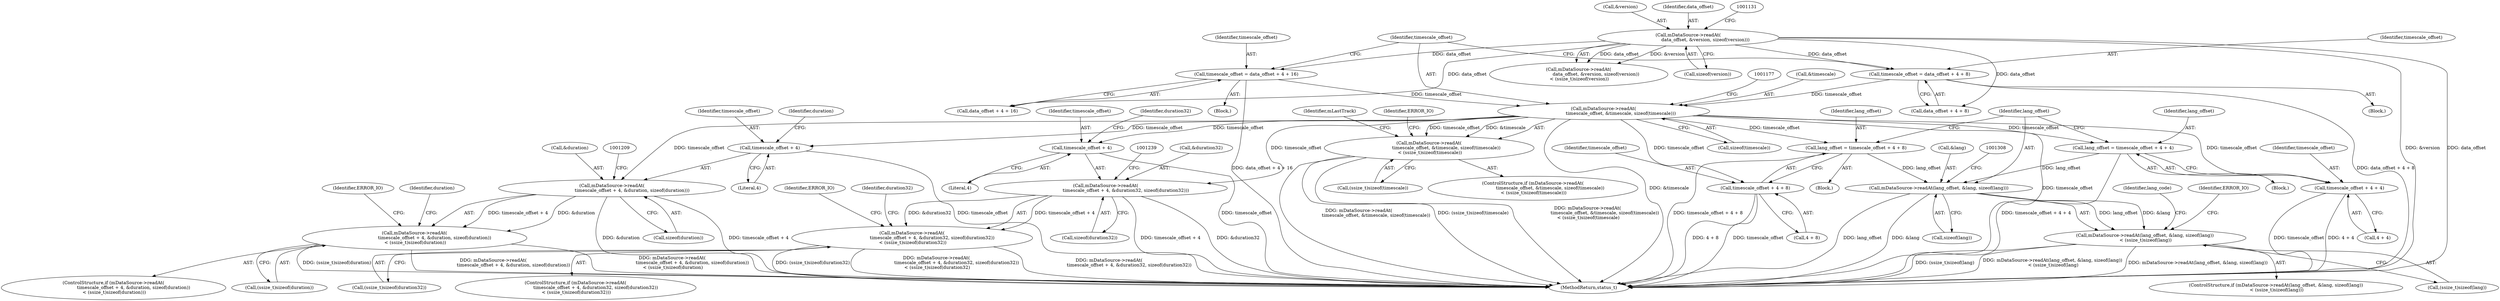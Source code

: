 digraph "0_Android_463a6f807e187828442949d1924e143cf07778c6@API" {
"1001170" [label="(Call,mDataSource->readAt(\n                        timescale_offset, &timescale, sizeof(timescale)))"];
"1001143" [label="(Call,timescale_offset = data_offset + 4 + 16)"];
"1001124" [label="(Call,mDataSource->readAt(\n                        data_offset, &version, sizeof(version)))"];
"1001156" [label="(Call,timescale_offset = data_offset + 4 + 8)"];
"1001169" [label="(Call,mDataSource->readAt(\n                        timescale_offset, &timescale, sizeof(timescale))\n < (ssize_t)sizeof(timescale))"];
"1001200" [label="(Call,mDataSource->readAt(\n                            timescale_offset + 4, &duration, sizeof(duration)))"];
"1001199" [label="(Call,mDataSource->readAt(\n                            timescale_offset + 4, &duration, sizeof(duration))\n < (ssize_t)sizeof(duration))"];
"1001201" [label="(Call,timescale_offset + 4)"];
"1001230" [label="(Call,mDataSource->readAt(\n                            timescale_offset + 4, &duration32, sizeof(duration32)))"];
"1001229" [label="(Call,mDataSource->readAt(\n                            timescale_offset + 4, &duration32, sizeof(duration32))\n < (ssize_t)sizeof(duration32))"];
"1001231" [label="(Call,timescale_offset + 4)"];
"1001275" [label="(Call,lang_offset = timescale_offset + 4 + 8)"];
"1001301" [label="(Call,mDataSource->readAt(lang_offset, &lang, sizeof(lang)))"];
"1001300" [label="(Call,mDataSource->readAt(lang_offset, &lang, sizeof(lang))\n < (ssize_t)sizeof(lang))"];
"1001277" [label="(Call,timescale_offset + 4 + 8)"];
"1001288" [label="(Call,lang_offset = timescale_offset + 4 + 4)"];
"1001290" [label="(Call,timescale_offset + 4 + 4)"];
"1001234" [label="(Call,&duration32)"];
"1001288" [label="(Call,lang_offset = timescale_offset + 4 + 4)"];
"1001287" [label="(Block,)"];
"1001302" [label="(Identifier,lang_offset)"];
"1001236" [label="(Call,sizeof(duration32))"];
"1001156" [label="(Call,timescale_offset = data_offset + 4 + 8)"];
"1001275" [label="(Call,lang_offset = timescale_offset + 4 + 8)"];
"1001317" [label="(Identifier,lang_code)"];
"1001313" [label="(Identifier,ERROR_IO)"];
"1001145" [label="(Call,data_offset + 4 + 16)"];
"1001235" [label="(Identifier,duration32)"];
"1001231" [label="(Call,timescale_offset + 4)"];
"1001305" [label="(Call,sizeof(lang))"];
"1001205" [label="(Identifier,duration)"];
"1001278" [label="(Identifier,timescale_offset)"];
"1001289" [label="(Identifier,lang_offset)"];
"1001155" [label="(Block,)"];
"1001276" [label="(Identifier,lang_offset)"];
"1001291" [label="(Identifier,timescale_offset)"];
"1001201" [label="(Call,timescale_offset + 4)"];
"1001202" [label="(Identifier,timescale_offset)"];
"1001208" [label="(Call,(ssize_t)sizeof(duration))"];
"1001143" [label="(Call,timescale_offset = data_offset + 4 + 16)"];
"1001176" [label="(Call,(ssize_t)sizeof(timescale))"];
"1001126" [label="(Call,&version)"];
"1001172" [label="(Call,&timescale)"];
"1001232" [label="(Identifier,timescale_offset)"];
"1001230" [label="(Call,mDataSource->readAt(\n                            timescale_offset + 4, &duration32, sizeof(duration32)))"];
"1001206" [label="(Call,sizeof(duration))"];
"1001199" [label="(Call,mDataSource->readAt(\n                            timescale_offset + 4, &duration, sizeof(duration))\n < (ssize_t)sizeof(duration))"];
"1001144" [label="(Identifier,timescale_offset)"];
"1001123" [label="(Call,mDataSource->readAt(\n                        data_offset, &version, sizeof(version))\n < (ssize_t)sizeof(version))"];
"1001233" [label="(Literal,4)"];
"1001307" [label="(Call,(ssize_t)sizeof(lang))"];
"1001125" [label="(Identifier,data_offset)"];
"1001198" [label="(ControlStructure,if (mDataSource->readAt(\n                            timescale_offset + 4, &duration, sizeof(duration))\n < (ssize_t)sizeof(duration)))"];
"1001290" [label="(Call,timescale_offset + 4 + 4)"];
"1001217" [label="(Identifier,duration)"];
"1001204" [label="(Call,&duration)"];
"1001171" [label="(Identifier,timescale_offset)"];
"1001228" [label="(ControlStructure,if (mDataSource->readAt(\n                            timescale_offset + 4, &duration32, sizeof(duration32))\n < (ssize_t)sizeof(duration32)))"];
"1001200" [label="(Call,mDataSource->readAt(\n                            timescale_offset + 4, &duration, sizeof(duration)))"];
"1001174" [label="(Call,sizeof(timescale))"];
"1001277" [label="(Call,timescale_offset + 4 + 8)"];
"1001169" [label="(Call,mDataSource->readAt(\n                        timescale_offset, &timescale, sizeof(timescale))\n < (ssize_t)sizeof(timescale))"];
"1001158" [label="(Call,data_offset + 4 + 8)"];
"1001168" [label="(ControlStructure,if (mDataSource->readAt(\n                        timescale_offset, &timescale, sizeof(timescale))\n < (ssize_t)sizeof(timescale)))"];
"1001244" [label="(Identifier,ERROR_IO)"];
"1001274" [label="(Block,)"];
"1001301" [label="(Call,mDataSource->readAt(lang_offset, &lang, sizeof(lang)))"];
"1001303" [label="(Call,&lang)"];
"1002911" [label="(MethodReturn,status_t)"];
"1001170" [label="(Call,mDataSource->readAt(\n                        timescale_offset, &timescale, sizeof(timescale)))"];
"1001157" [label="(Identifier,timescale_offset)"];
"1001182" [label="(Identifier,ERROR_IO)"];
"1001238" [label="(Call,(ssize_t)sizeof(duration32))"];
"1001279" [label="(Call,4 + 8)"];
"1001142" [label="(Block,)"];
"1001185" [label="(Identifier,mLastTrack)"];
"1001203" [label="(Literal,4)"];
"1001128" [label="(Call,sizeof(version))"];
"1001214" [label="(Identifier,ERROR_IO)"];
"1001229" [label="(Call,mDataSource->readAt(\n                            timescale_offset + 4, &duration32, sizeof(duration32))\n < (ssize_t)sizeof(duration32))"];
"1001299" [label="(ControlStructure,if (mDataSource->readAt(lang_offset, &lang, sizeof(lang))\n < (ssize_t)sizeof(lang)))"];
"1001292" [label="(Call,4 + 4)"];
"1001247" [label="(Identifier,duration32)"];
"1001124" [label="(Call,mDataSource->readAt(\n                        data_offset, &version, sizeof(version)))"];
"1001300" [label="(Call,mDataSource->readAt(lang_offset, &lang, sizeof(lang))\n < (ssize_t)sizeof(lang))"];
"1001170" -> "1001169"  [label="AST: "];
"1001170" -> "1001174"  [label="CFG: "];
"1001171" -> "1001170"  [label="AST: "];
"1001172" -> "1001170"  [label="AST: "];
"1001174" -> "1001170"  [label="AST: "];
"1001177" -> "1001170"  [label="CFG: "];
"1001170" -> "1002911"  [label="DDG: &timescale"];
"1001170" -> "1002911"  [label="DDG: timescale_offset"];
"1001170" -> "1001169"  [label="DDG: timescale_offset"];
"1001170" -> "1001169"  [label="DDG: &timescale"];
"1001143" -> "1001170"  [label="DDG: timescale_offset"];
"1001156" -> "1001170"  [label="DDG: timescale_offset"];
"1001170" -> "1001200"  [label="DDG: timescale_offset"];
"1001170" -> "1001201"  [label="DDG: timescale_offset"];
"1001170" -> "1001230"  [label="DDG: timescale_offset"];
"1001170" -> "1001231"  [label="DDG: timescale_offset"];
"1001170" -> "1001275"  [label="DDG: timescale_offset"];
"1001170" -> "1001277"  [label="DDG: timescale_offset"];
"1001170" -> "1001288"  [label="DDG: timescale_offset"];
"1001170" -> "1001290"  [label="DDG: timescale_offset"];
"1001143" -> "1001142"  [label="AST: "];
"1001143" -> "1001145"  [label="CFG: "];
"1001144" -> "1001143"  [label="AST: "];
"1001145" -> "1001143"  [label="AST: "];
"1001171" -> "1001143"  [label="CFG: "];
"1001143" -> "1002911"  [label="DDG: data_offset + 4 + 16"];
"1001124" -> "1001143"  [label="DDG: data_offset"];
"1001124" -> "1001123"  [label="AST: "];
"1001124" -> "1001128"  [label="CFG: "];
"1001125" -> "1001124"  [label="AST: "];
"1001126" -> "1001124"  [label="AST: "];
"1001128" -> "1001124"  [label="AST: "];
"1001131" -> "1001124"  [label="CFG: "];
"1001124" -> "1002911"  [label="DDG: &version"];
"1001124" -> "1002911"  [label="DDG: data_offset"];
"1001124" -> "1001123"  [label="DDG: data_offset"];
"1001124" -> "1001123"  [label="DDG: &version"];
"1001124" -> "1001145"  [label="DDG: data_offset"];
"1001124" -> "1001156"  [label="DDG: data_offset"];
"1001124" -> "1001158"  [label="DDG: data_offset"];
"1001156" -> "1001155"  [label="AST: "];
"1001156" -> "1001158"  [label="CFG: "];
"1001157" -> "1001156"  [label="AST: "];
"1001158" -> "1001156"  [label="AST: "];
"1001171" -> "1001156"  [label="CFG: "];
"1001156" -> "1002911"  [label="DDG: data_offset + 4 + 8"];
"1001169" -> "1001168"  [label="AST: "];
"1001169" -> "1001176"  [label="CFG: "];
"1001176" -> "1001169"  [label="AST: "];
"1001182" -> "1001169"  [label="CFG: "];
"1001185" -> "1001169"  [label="CFG: "];
"1001169" -> "1002911"  [label="DDG: mDataSource->readAt(\n                        timescale_offset, &timescale, sizeof(timescale))"];
"1001169" -> "1002911"  [label="DDG: (ssize_t)sizeof(timescale)"];
"1001169" -> "1002911"  [label="DDG: mDataSource->readAt(\n                        timescale_offset, &timescale, sizeof(timescale))\n < (ssize_t)sizeof(timescale)"];
"1001200" -> "1001199"  [label="AST: "];
"1001200" -> "1001206"  [label="CFG: "];
"1001201" -> "1001200"  [label="AST: "];
"1001204" -> "1001200"  [label="AST: "];
"1001206" -> "1001200"  [label="AST: "];
"1001209" -> "1001200"  [label="CFG: "];
"1001200" -> "1002911"  [label="DDG: &duration"];
"1001200" -> "1002911"  [label="DDG: timescale_offset + 4"];
"1001200" -> "1001199"  [label="DDG: timescale_offset + 4"];
"1001200" -> "1001199"  [label="DDG: &duration"];
"1001199" -> "1001198"  [label="AST: "];
"1001199" -> "1001208"  [label="CFG: "];
"1001208" -> "1001199"  [label="AST: "];
"1001214" -> "1001199"  [label="CFG: "];
"1001217" -> "1001199"  [label="CFG: "];
"1001199" -> "1002911"  [label="DDG: mDataSource->readAt(\n                            timescale_offset + 4, &duration, sizeof(duration))\n < (ssize_t)sizeof(duration)"];
"1001199" -> "1002911"  [label="DDG: (ssize_t)sizeof(duration)"];
"1001199" -> "1002911"  [label="DDG: mDataSource->readAt(\n                            timescale_offset + 4, &duration, sizeof(duration))"];
"1001201" -> "1001203"  [label="CFG: "];
"1001202" -> "1001201"  [label="AST: "];
"1001203" -> "1001201"  [label="AST: "];
"1001205" -> "1001201"  [label="CFG: "];
"1001201" -> "1002911"  [label="DDG: timescale_offset"];
"1001230" -> "1001229"  [label="AST: "];
"1001230" -> "1001236"  [label="CFG: "];
"1001231" -> "1001230"  [label="AST: "];
"1001234" -> "1001230"  [label="AST: "];
"1001236" -> "1001230"  [label="AST: "];
"1001239" -> "1001230"  [label="CFG: "];
"1001230" -> "1002911"  [label="DDG: &duration32"];
"1001230" -> "1002911"  [label="DDG: timescale_offset + 4"];
"1001230" -> "1001229"  [label="DDG: timescale_offset + 4"];
"1001230" -> "1001229"  [label="DDG: &duration32"];
"1001229" -> "1001228"  [label="AST: "];
"1001229" -> "1001238"  [label="CFG: "];
"1001238" -> "1001229"  [label="AST: "];
"1001244" -> "1001229"  [label="CFG: "];
"1001247" -> "1001229"  [label="CFG: "];
"1001229" -> "1002911"  [label="DDG: mDataSource->readAt(\n                            timescale_offset + 4, &duration32, sizeof(duration32))\n < (ssize_t)sizeof(duration32)"];
"1001229" -> "1002911"  [label="DDG: mDataSource->readAt(\n                            timescale_offset + 4, &duration32, sizeof(duration32))"];
"1001229" -> "1002911"  [label="DDG: (ssize_t)sizeof(duration32)"];
"1001231" -> "1001233"  [label="CFG: "];
"1001232" -> "1001231"  [label="AST: "];
"1001233" -> "1001231"  [label="AST: "];
"1001235" -> "1001231"  [label="CFG: "];
"1001231" -> "1002911"  [label="DDG: timescale_offset"];
"1001275" -> "1001274"  [label="AST: "];
"1001275" -> "1001277"  [label="CFG: "];
"1001276" -> "1001275"  [label="AST: "];
"1001277" -> "1001275"  [label="AST: "];
"1001302" -> "1001275"  [label="CFG: "];
"1001275" -> "1002911"  [label="DDG: timescale_offset + 4 + 8"];
"1001275" -> "1001301"  [label="DDG: lang_offset"];
"1001301" -> "1001300"  [label="AST: "];
"1001301" -> "1001305"  [label="CFG: "];
"1001302" -> "1001301"  [label="AST: "];
"1001303" -> "1001301"  [label="AST: "];
"1001305" -> "1001301"  [label="AST: "];
"1001308" -> "1001301"  [label="CFG: "];
"1001301" -> "1002911"  [label="DDG: lang_offset"];
"1001301" -> "1002911"  [label="DDG: &lang"];
"1001301" -> "1001300"  [label="DDG: lang_offset"];
"1001301" -> "1001300"  [label="DDG: &lang"];
"1001288" -> "1001301"  [label="DDG: lang_offset"];
"1001300" -> "1001299"  [label="AST: "];
"1001300" -> "1001307"  [label="CFG: "];
"1001307" -> "1001300"  [label="AST: "];
"1001313" -> "1001300"  [label="CFG: "];
"1001317" -> "1001300"  [label="CFG: "];
"1001300" -> "1002911"  [label="DDG: mDataSource->readAt(lang_offset, &lang, sizeof(lang))\n < (ssize_t)sizeof(lang)"];
"1001300" -> "1002911"  [label="DDG: mDataSource->readAt(lang_offset, &lang, sizeof(lang))"];
"1001300" -> "1002911"  [label="DDG: (ssize_t)sizeof(lang)"];
"1001277" -> "1001279"  [label="CFG: "];
"1001278" -> "1001277"  [label="AST: "];
"1001279" -> "1001277"  [label="AST: "];
"1001277" -> "1002911"  [label="DDG: timescale_offset"];
"1001277" -> "1002911"  [label="DDG: 4 + 8"];
"1001288" -> "1001287"  [label="AST: "];
"1001288" -> "1001290"  [label="CFG: "];
"1001289" -> "1001288"  [label="AST: "];
"1001290" -> "1001288"  [label="AST: "];
"1001302" -> "1001288"  [label="CFG: "];
"1001288" -> "1002911"  [label="DDG: timescale_offset + 4 + 4"];
"1001290" -> "1001292"  [label="CFG: "];
"1001291" -> "1001290"  [label="AST: "];
"1001292" -> "1001290"  [label="AST: "];
"1001290" -> "1002911"  [label="DDG: 4 + 4"];
"1001290" -> "1002911"  [label="DDG: timescale_offset"];
}
